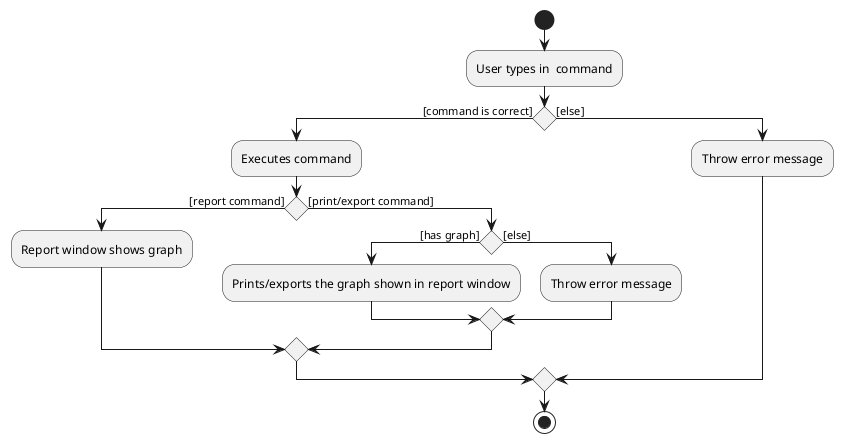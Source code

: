 @startuml
start
:User types in  command;
if () then ([command is correct])
    :Executes command;
     if() then ([report command])
     :Report window shows graph;
     else ([print/export command])
            if () then ([has graph])
                :Prints/exports the graph shown in report window;
             else ([else])
                :Throw error message;
                endif
      endif
else ([else])
    :Throw error message;
endif
stop
@enduml


